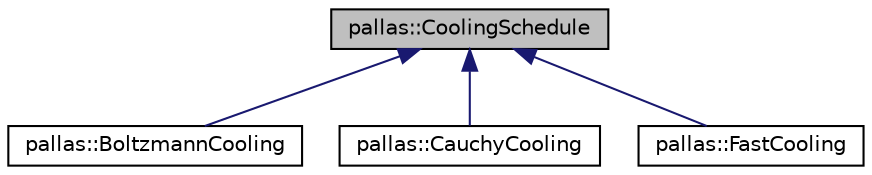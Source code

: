 digraph "pallas::CoolingSchedule"
{
  edge [fontname="Helvetica",fontsize="10",labelfontname="Helvetica",labelfontsize="10"];
  node [fontname="Helvetica",fontsize="10",shape=record];
  Node1 [label="pallas::CoolingSchedule",height=0.2,width=0.4,color="black", fillcolor="grey75", style="filled", fontcolor="black"];
  Node1 -> Node2 [dir="back",color="midnightblue",fontsize="10",style="solid",fontname="Helvetica"];
  Node2 [label="pallas::BoltzmannCooling",height=0.2,width=0.4,color="black", fillcolor="white", style="filled",URL="$classpallas_1_1_boltzmann_cooling.html",tooltip="Boltzmann cooling schedule. "];
  Node1 -> Node3 [dir="back",color="midnightblue",fontsize="10",style="solid",fontname="Helvetica"];
  Node3 [label="pallas::CauchyCooling",height=0.2,width=0.4,color="black", fillcolor="white", style="filled",URL="$classpallas_1_1_cauchy_cooling.html",tooltip="Cauchy cooling schedule. "];
  Node1 -> Node4 [dir="back",color="midnightblue",fontsize="10",style="solid",fontname="Helvetica"];
  Node4 [label="pallas::FastCooling",height=0.2,width=0.4,color="black", fillcolor="white", style="filled",URL="$classpallas_1_1_fast_cooling.html",tooltip="Fast cooling schedule updates. "];
}
